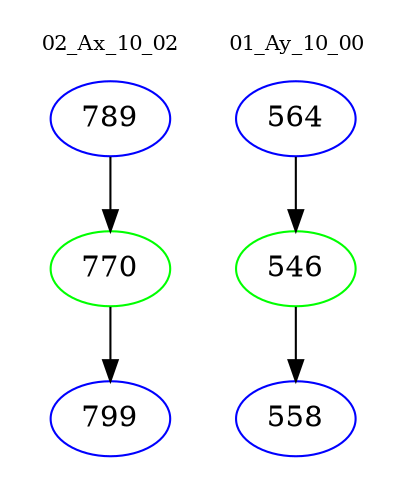 digraph{
subgraph cluster_0 {
color = white
label = "02_Ax_10_02";
fontsize=10;
T0_789 [label="789", color="blue"]
T0_789 -> T0_770 [color="black"]
T0_770 [label="770", color="green"]
T0_770 -> T0_799 [color="black"]
T0_799 [label="799", color="blue"]
}
subgraph cluster_1 {
color = white
label = "01_Ay_10_00";
fontsize=10;
T1_564 [label="564", color="blue"]
T1_564 -> T1_546 [color="black"]
T1_546 [label="546", color="green"]
T1_546 -> T1_558 [color="black"]
T1_558 [label="558", color="blue"]
}
}

